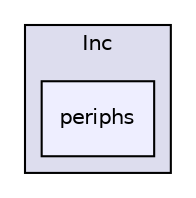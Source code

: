 digraph "Inc/periphs" {
  compound=true
  node [ fontsize="10", fontname="Helvetica"];
  edge [ labelfontsize="10", labelfontname="Helvetica"];
  subgraph clusterdir_f93dfce691d792349f1c14ede440e2e6 {
    graph [ bgcolor="#ddddee", pencolor="black", label="Inc" fontname="Helvetica", fontsize="10", URL="dir_f93dfce691d792349f1c14ede440e2e6.html"]
  dir_6ba445f4df4d3f06febc9c0c23bad915 [shape=box, label="periphs", style="filled", fillcolor="#eeeeff", pencolor="black", URL="dir_6ba445f4df4d3f06febc9c0c23bad915.html"];
  }
}
